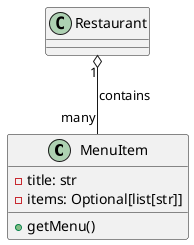 @startuml MenuItem

class MenuItem {
    -title: str
    -items: Optional[list[str]]

    +getMenu()
}

Restaurant "1" o-- "many" MenuItem : contains

@enduml